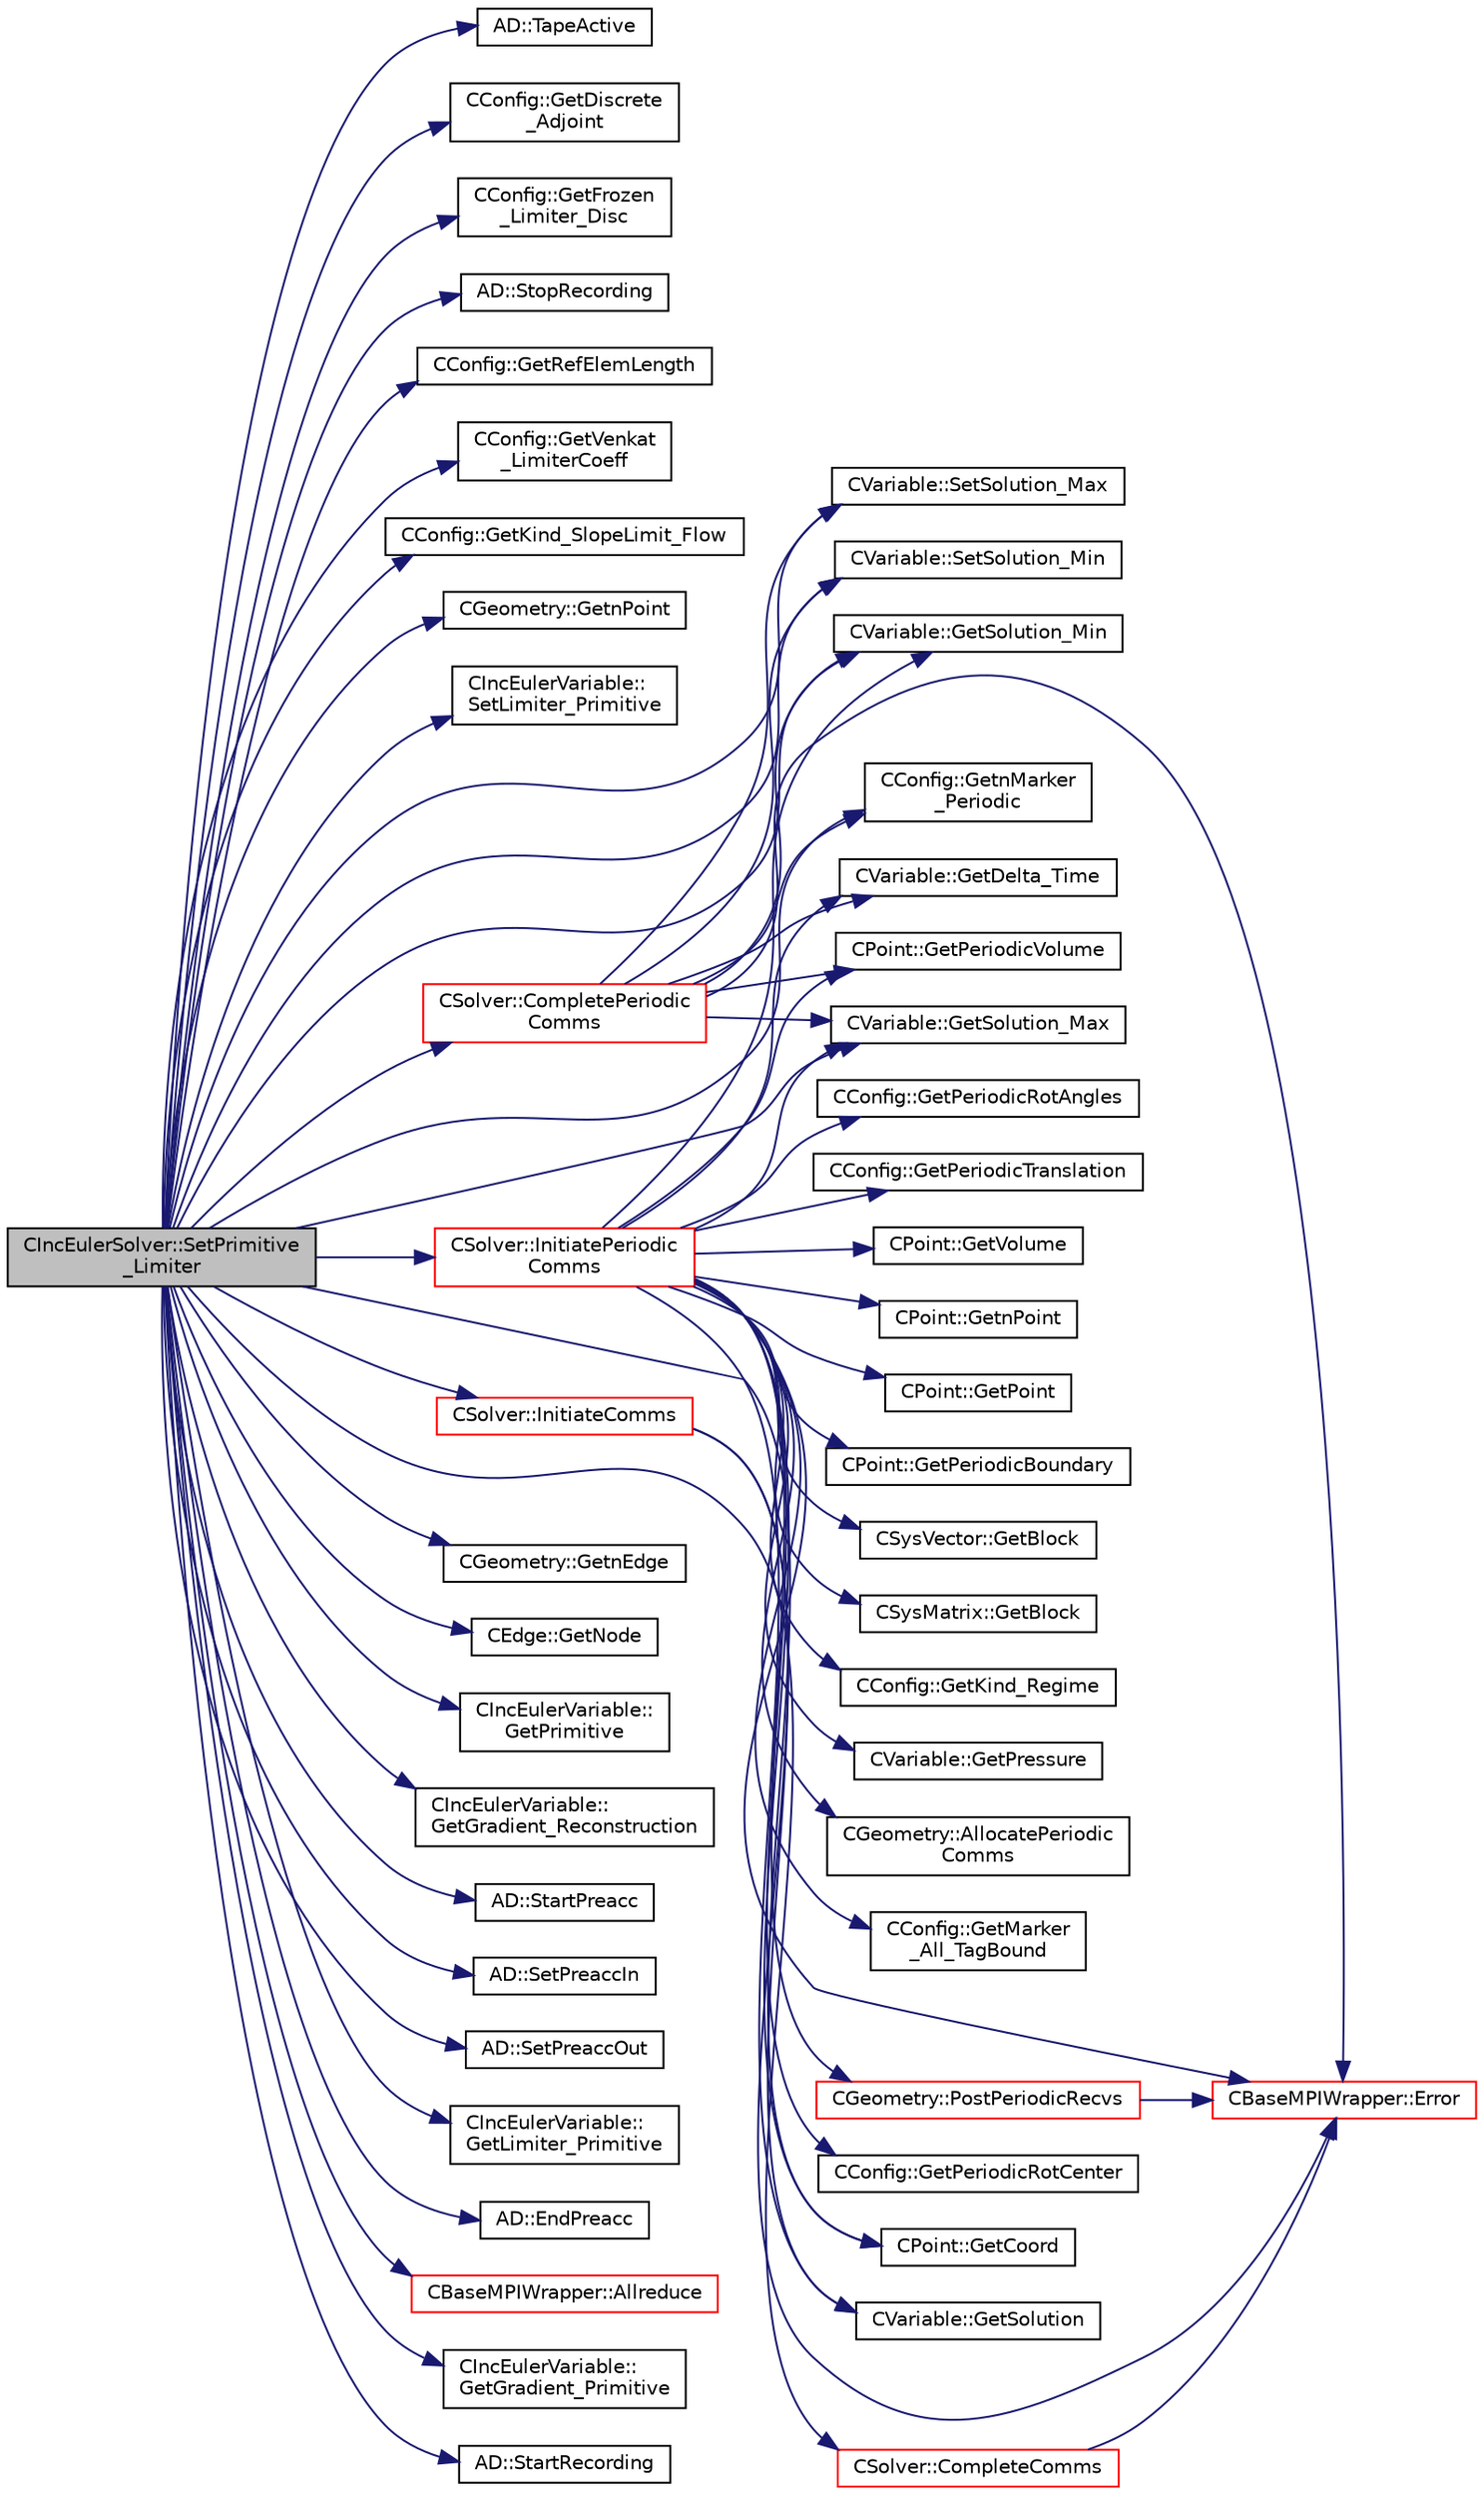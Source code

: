 digraph "CIncEulerSolver::SetPrimitive_Limiter"
{
  edge [fontname="Helvetica",fontsize="10",labelfontname="Helvetica",labelfontsize="10"];
  node [fontname="Helvetica",fontsize="10",shape=record];
  rankdir="LR";
  Node2370 [label="CIncEulerSolver::SetPrimitive\l_Limiter",height=0.2,width=0.4,color="black", fillcolor="grey75", style="filled", fontcolor="black"];
  Node2370 -> Node2371 [color="midnightblue",fontsize="10",style="solid",fontname="Helvetica"];
  Node2371 [label="AD::TapeActive",height=0.2,width=0.4,color="black", fillcolor="white", style="filled",URL="$namespace_a_d.html#ae36087cd7b6b57c78d7baf0357a19d10",tooltip="Check if the tape is active. "];
  Node2370 -> Node2372 [color="midnightblue",fontsize="10",style="solid",fontname="Helvetica"];
  Node2372 [label="CConfig::GetDiscrete\l_Adjoint",height=0.2,width=0.4,color="black", fillcolor="white", style="filled",URL="$class_c_config.html#abe9f117dab934d76e518a9e8e40b142a",tooltip="Get the indicator whether we are solving an discrete adjoint problem. "];
  Node2370 -> Node2373 [color="midnightblue",fontsize="10",style="solid",fontname="Helvetica"];
  Node2373 [label="CConfig::GetFrozen\l_Limiter_Disc",height=0.2,width=0.4,color="black", fillcolor="white", style="filled",URL="$class_c_config.html#a451739b63bff33a4992e2600f94c73b1",tooltip="Provides information about the way in which the limiter will be treated by the disc. adjoint method. "];
  Node2370 -> Node2374 [color="midnightblue",fontsize="10",style="solid",fontname="Helvetica"];
  Node2374 [label="AD::StopRecording",height=0.2,width=0.4,color="black", fillcolor="white", style="filled",URL="$namespace_a_d.html#a97670077955608a47f6cc7ee3548e424",tooltip="Stops the recording of the operations and variables. "];
  Node2370 -> Node2375 [color="midnightblue",fontsize="10",style="solid",fontname="Helvetica"];
  Node2375 [label="CConfig::GetRefElemLength",height=0.2,width=0.4,color="black", fillcolor="white", style="filled",URL="$class_c_config.html#ad5181b03db54ee2a993a9adb56af8bb8",tooltip="Get the reference element length for computing the slope limiting epsilon. "];
  Node2370 -> Node2376 [color="midnightblue",fontsize="10",style="solid",fontname="Helvetica"];
  Node2376 [label="CConfig::GetVenkat\l_LimiterCoeff",height=0.2,width=0.4,color="black", fillcolor="white", style="filled",URL="$class_c_config.html#a7c9a37fc529a0e40f642ea7493c0f984",tooltip="Get the value of limiter coefficient. "];
  Node2370 -> Node2377 [color="midnightblue",fontsize="10",style="solid",fontname="Helvetica"];
  Node2377 [label="CConfig::GetKind_SlopeLimit_Flow",height=0.2,width=0.4,color="black", fillcolor="white", style="filled",URL="$class_c_config.html#a2604613ee15ea8d060347a099576bdb7",tooltip="Get the method for limiting the spatial gradients. "];
  Node2370 -> Node2378 [color="midnightblue",fontsize="10",style="solid",fontname="Helvetica"];
  Node2378 [label="CGeometry::GetnPoint",height=0.2,width=0.4,color="black", fillcolor="white", style="filled",URL="$class_c_geometry.html#aa68b666b38f4d2c7021736ae86940f44",tooltip="Get number of points. "];
  Node2370 -> Node2379 [color="midnightblue",fontsize="10",style="solid",fontname="Helvetica"];
  Node2379 [label="CIncEulerVariable::\lSetLimiter_Primitive",height=0.2,width=0.4,color="black", fillcolor="white", style="filled",URL="$class_c_inc_euler_variable.html#a120af6d55d5f952f6f13486c39156f69",tooltip="Set the gradient of the primitive variables. "];
  Node2370 -> Node2380 [color="midnightblue",fontsize="10",style="solid",fontname="Helvetica"];
  Node2380 [label="CVariable::SetSolution_Max",height=0.2,width=0.4,color="black", fillcolor="white", style="filled",URL="$class_c_variable.html#a2dd01ee76285adf85ece8c497f9e6e07",tooltip="Set the value of the max solution. "];
  Node2370 -> Node2381 [color="midnightblue",fontsize="10",style="solid",fontname="Helvetica"];
  Node2381 [label="CVariable::SetSolution_Min",height=0.2,width=0.4,color="black", fillcolor="white", style="filled",URL="$class_c_variable.html#a28ca2c3c76838438f17f1af13fd49965",tooltip="Set the value of the min solution. "];
  Node2370 -> Node2382 [color="midnightblue",fontsize="10",style="solid",fontname="Helvetica"];
  Node2382 [label="CGeometry::GetnEdge",height=0.2,width=0.4,color="black", fillcolor="white", style="filled",URL="$class_c_geometry.html#a7d6e1e1d1e46da8f55ecbe1a9380530a",tooltip="Get number of edges. "];
  Node2370 -> Node2383 [color="midnightblue",fontsize="10",style="solid",fontname="Helvetica"];
  Node2383 [label="CEdge::GetNode",height=0.2,width=0.4,color="black", fillcolor="white", style="filled",URL="$class_c_edge.html#aee33b61d646e3fe59a4e23284ab1bf33",tooltip="Get the nodes of the edge. "];
  Node2370 -> Node2384 [color="midnightblue",fontsize="10",style="solid",fontname="Helvetica"];
  Node2384 [label="CIncEulerVariable::\lGetPrimitive",height=0.2,width=0.4,color="black", fillcolor="white", style="filled",URL="$class_c_inc_euler_variable.html#af3063f74dadcaaacbe9f9d39fbf897ac",tooltip="Get the primitive variables. "];
  Node2370 -> Node2385 [color="midnightblue",fontsize="10",style="solid",fontname="Helvetica"];
  Node2385 [label="CVariable::GetSolution_Min",height=0.2,width=0.4,color="black", fillcolor="white", style="filled",URL="$class_c_variable.html#adecad935b4b50fe524794f3bbfa7f98a",tooltip="Set the value of the preconditioner Beta. "];
  Node2370 -> Node2386 [color="midnightblue",fontsize="10",style="solid",fontname="Helvetica"];
  Node2386 [label="CVariable::GetSolution_Max",height=0.2,width=0.4,color="black", fillcolor="white", style="filled",URL="$class_c_variable.html#a235abab71725225217916a7c7720fc04",tooltip="Get the value of the min solution. "];
  Node2370 -> Node2387 [color="midnightblue",fontsize="10",style="solid",fontname="Helvetica"];
  Node2387 [label="CConfig::GetnMarker\l_Periodic",height=0.2,width=0.4,color="black", fillcolor="white", style="filled",URL="$class_c_config.html#acb987cc89f9d201ece1b664c2a2a594d",tooltip="Get the total number of periodic markers. "];
  Node2370 -> Node2388 [color="midnightblue",fontsize="10",style="solid",fontname="Helvetica"];
  Node2388 [label="CSolver::InitiatePeriodic\lComms",height=0.2,width=0.4,color="red", fillcolor="white", style="filled",URL="$class_c_solver.html#aab8e1cac165d11ef85d9dd5588b3ea03",tooltip="Routine to load a solver quantity into the data structures for MPI periodic communication and to laun..."];
  Node2388 -> Node2389 [color="midnightblue",fontsize="10",style="solid",fontname="Helvetica"];
  Node2389 [label="CBaseMPIWrapper::Error",height=0.2,width=0.4,color="red", fillcolor="white", style="filled",URL="$class_c_base_m_p_i_wrapper.html#a04457c47629bda56704e6a8804833eeb"];
  Node2388 -> Node2391 [color="midnightblue",fontsize="10",style="solid",fontname="Helvetica"];
  Node2391 [label="CGeometry::AllocatePeriodic\lComms",height=0.2,width=0.4,color="black", fillcolor="white", style="filled",URL="$class_c_geometry.html#a3c81679606eb3deaf3bd0c4294a80eae",tooltip="Routine to allocate buffers for periodic communications. Also called to dynamically reallocate if not..."];
  Node2388 -> Node2392 [color="midnightblue",fontsize="10",style="solid",fontname="Helvetica"];
  Node2392 [label="CGeometry::PostPeriodicRecvs",height=0.2,width=0.4,color="red", fillcolor="white", style="filled",URL="$class_c_geometry.html#af70a67a8eee173285714b2eb5b819f46",tooltip="Routine to launch non-blocking recvs only for all periodic communication with neighboring partitions..."];
  Node2392 -> Node2389 [color="midnightblue",fontsize="10",style="solid",fontname="Helvetica"];
  Node2388 -> Node2394 [color="midnightblue",fontsize="10",style="solid",fontname="Helvetica"];
  Node2394 [label="CConfig::GetMarker\l_All_TagBound",height=0.2,width=0.4,color="black", fillcolor="white", style="filled",URL="$class_c_config.html#a967e969a3beb24bb6e57d7036af003be",tooltip="Get the index of the surface defined in the geometry file. "];
  Node2388 -> Node2395 [color="midnightblue",fontsize="10",style="solid",fontname="Helvetica"];
  Node2395 [label="CConfig::GetPeriodicRotCenter",height=0.2,width=0.4,color="black", fillcolor="white", style="filled",URL="$class_c_config.html#a69c3c48e964a0d99ed7c0e73c679167a",tooltip="Center of rotation for a rotational periodic boundary. "];
  Node2388 -> Node2396 [color="midnightblue",fontsize="10",style="solid",fontname="Helvetica"];
  Node2396 [label="CConfig::GetPeriodicRotAngles",height=0.2,width=0.4,color="black", fillcolor="white", style="filled",URL="$class_c_config.html#a8b427e418c23b7e25da647fb21024098",tooltip="Angles of rotation for a rotational periodic boundary. "];
  Node2388 -> Node2397 [color="midnightblue",fontsize="10",style="solid",fontname="Helvetica"];
  Node2397 [label="CConfig::GetPeriodicTranslation",height=0.2,width=0.4,color="black", fillcolor="white", style="filled",URL="$class_c_config.html#a5e243bf56db6d47df20d342167350f32",tooltip="Translation vector for a rotational periodic boundary. "];
  Node2388 -> Node2398 [color="midnightblue",fontsize="10",style="solid",fontname="Helvetica"];
  Node2398 [label="CPoint::GetVolume",height=0.2,width=0.4,color="black", fillcolor="white", style="filled",URL="$class_c_point.html#a3c526a15e767c7de9cf163800aa581e5",tooltip="Get area or volume of the control volume. "];
  Node2388 -> Node2399 [color="midnightblue",fontsize="10",style="solid",fontname="Helvetica"];
  Node2399 [label="CPoint::GetPeriodicVolume",height=0.2,width=0.4,color="black", fillcolor="white", style="filled",URL="$class_c_point.html#a2d3f78f1d6fc4783b1d8a0bd10100b38",tooltip="Get the missing component of area or volume for a control volume on a periodic marker. "];
  Node2388 -> Node2400 [color="midnightblue",fontsize="10",style="solid",fontname="Helvetica"];
  Node2400 [label="CPoint::GetnPoint",height=0.2,width=0.4,color="black", fillcolor="white", style="filled",URL="$class_c_point.html#adbb78f3c01711ed0349897f845e3f2d8",tooltip="Get the number of points that compose the control volume. "];
  Node2388 -> Node2401 [color="midnightblue",fontsize="10",style="solid",fontname="Helvetica"];
  Node2401 [label="CPoint::GetPoint",height=0.2,width=0.4,color="black", fillcolor="white", style="filled",URL="$class_c_point.html#aab08fdab4e59c01d822afca5335a86af",tooltip="Get all the points that compose the control volume. "];
  Node2388 -> Node2402 [color="midnightblue",fontsize="10",style="solid",fontname="Helvetica"];
  Node2402 [label="CPoint::GetPeriodicBoundary",height=0.2,width=0.4,color="black", fillcolor="white", style="filled",URL="$class_c_point.html#ac242cdddc7cef6211b26e7c3098895d2",tooltip="Provides information about if a point belongs to a periodic boundary (without MPI). "];
  Node2388 -> Node2403 [color="midnightblue",fontsize="10",style="solid",fontname="Helvetica"];
  Node2403 [label="CSysVector::GetBlock",height=0.2,width=0.4,color="black", fillcolor="white", style="filled",URL="$class_c_sys_vector.html#a0f53b910eb47537bbedcade1fa4b7e5e",tooltip="Get the value of the residual. "];
  Node2388 -> Node2404 [color="midnightblue",fontsize="10",style="solid",fontname="Helvetica"];
  Node2404 [label="CVariable::GetDelta_Time",height=0.2,width=0.4,color="black", fillcolor="white", style="filled",URL="$class_c_variable.html#aef3ea2cd0a87d55835bb2bd332678489",tooltip="Get the value of the time step. "];
  Node2388 -> Node2405 [color="midnightblue",fontsize="10",style="solid",fontname="Helvetica"];
  Node2405 [label="CSysMatrix::GetBlock",height=0.2,width=0.4,color="black", fillcolor="white", style="filled",URL="$class_c_sys_matrix.html#a9ec390e1dd36f2e71ecbac8f73805d57",tooltip="Get a pointer to the start of block \"ij\". "];
  Node2388 -> Node2406 [color="midnightblue",fontsize="10",style="solid",fontname="Helvetica"];
  Node2406 [label="CVariable::GetSolution",height=0.2,width=0.4,color="black", fillcolor="white", style="filled",URL="$class_c_variable.html#a261483e39c23c1de7cb9aea7e917c121",tooltip="Get the solution. "];
  Node2388 -> Node2407 [color="midnightblue",fontsize="10",style="solid",fontname="Helvetica"];
  Node2407 [label="CConfig::GetKind_Regime",height=0.2,width=0.4,color="black", fillcolor="white", style="filled",URL="$class_c_config.html#a66ca7e620390a81cd49cd0a00716128e",tooltip="Governing equations of the flow (it can be different from the run time equation). ..."];
  Node2388 -> Node2408 [color="midnightblue",fontsize="10",style="solid",fontname="Helvetica"];
  Node2408 [label="CVariable::GetPressure",height=0.2,width=0.4,color="black", fillcolor="white", style="filled",URL="$class_c_variable.html#ad08820234eeedeb13105e603af2c67ad",tooltip="A virtual member. "];
  Node2388 -> Node2415 [color="midnightblue",fontsize="10",style="solid",fontname="Helvetica"];
  Node2415 [label="CPoint::GetCoord",height=0.2,width=0.4,color="black", fillcolor="white", style="filled",URL="$class_c_point.html#a95fe081d22e96e190cb3edcbf0d6525f",tooltip="Get the coordinates dor the control volume. "];
  Node2388 -> Node2385 [color="midnightblue",fontsize="10",style="solid",fontname="Helvetica"];
  Node2388 -> Node2386 [color="midnightblue",fontsize="10",style="solid",fontname="Helvetica"];
  Node2370 -> Node2421 [color="midnightblue",fontsize="10",style="solid",fontname="Helvetica"];
  Node2421 [label="CSolver::CompletePeriodic\lComms",height=0.2,width=0.4,color="red", fillcolor="white", style="filled",URL="$class_c_solver.html#a7e77df2076057995213de49d4ca2e7c7",tooltip="Routine to complete the set of non-blocking periodic communications launched by InitiatePeriodicComms..."];
  Node2421 -> Node2387 [color="midnightblue",fontsize="10",style="solid",fontname="Helvetica"];
  Node2421 -> Node2399 [color="midnightblue",fontsize="10",style="solid",fontname="Helvetica"];
  Node2421 -> Node2404 [color="midnightblue",fontsize="10",style="solid",fontname="Helvetica"];
  Node2421 -> Node2381 [color="midnightblue",fontsize="10",style="solid",fontname="Helvetica"];
  Node2421 -> Node2385 [color="midnightblue",fontsize="10",style="solid",fontname="Helvetica"];
  Node2421 -> Node2380 [color="midnightblue",fontsize="10",style="solid",fontname="Helvetica"];
  Node2421 -> Node2386 [color="midnightblue",fontsize="10",style="solid",fontname="Helvetica"];
  Node2421 -> Node2389 [color="midnightblue",fontsize="10",style="solid",fontname="Helvetica"];
  Node2370 -> Node2442 [color="midnightblue",fontsize="10",style="solid",fontname="Helvetica"];
  Node2442 [label="CIncEulerVariable::\lGetGradient_Reconstruction",height=0.2,width=0.4,color="black", fillcolor="white", style="filled",URL="$class_c_inc_euler_variable.html#a27cb2a676b0a3833487285ef54ef2ea5",tooltip="Get the value of the reconstruction variables gradient at a node. "];
  Node2370 -> Node2415 [color="midnightblue",fontsize="10",style="solid",fontname="Helvetica"];
  Node2370 -> Node2443 [color="midnightblue",fontsize="10",style="solid",fontname="Helvetica"];
  Node2443 [label="AD::StartPreacc",height=0.2,width=0.4,color="black", fillcolor="white", style="filled",URL="$namespace_a_d.html#a2a1e9c4b109fd751e84132c9495de3ff",tooltip="Starts a new preaccumulation section and sets the input variables. "];
  Node2370 -> Node2444 [color="midnightblue",fontsize="10",style="solid",fontname="Helvetica"];
  Node2444 [label="AD::SetPreaccIn",height=0.2,width=0.4,color="black", fillcolor="white", style="filled",URL="$namespace_a_d.html#aad703f3a82e509c88b92ae638f75383c",tooltip="Sets the scalar input of a preaccumulation section. "];
  Node2370 -> Node2445 [color="midnightblue",fontsize="10",style="solid",fontname="Helvetica"];
  Node2445 [label="AD::SetPreaccOut",height=0.2,width=0.4,color="black", fillcolor="white", style="filled",URL="$namespace_a_d.html#ab3a80e24a5c8c2beb01131c57dcae4b2",tooltip="Sets the scalar output of a preaccumulation section. "];
  Node2370 -> Node2446 [color="midnightblue",fontsize="10",style="solid",fontname="Helvetica"];
  Node2446 [label="CIncEulerVariable::\lGetLimiter_Primitive",height=0.2,width=0.4,color="black", fillcolor="white", style="filled",URL="$class_c_inc_euler_variable.html#a3583e4fe36dccf78a51f2ce760ac21c1",tooltip="Get the value of the primitive variables gradient. "];
  Node2370 -> Node2447 [color="midnightblue",fontsize="10",style="solid",fontname="Helvetica"];
  Node2447 [label="AD::EndPreacc",height=0.2,width=0.4,color="black", fillcolor="white", style="filled",URL="$namespace_a_d.html#a309d057a92faa60a3a760254678ec9ea",tooltip="Ends a preaccumulation section and computes the local Jacobi matrix of a code section using the varia..."];
  Node2370 -> Node2448 [color="midnightblue",fontsize="10",style="solid",fontname="Helvetica"];
  Node2448 [label="CBaseMPIWrapper::Allreduce",height=0.2,width=0.4,color="red", fillcolor="white", style="filled",URL="$class_c_base_m_p_i_wrapper.html#a637b6fd917a8ca91ce748ba88e0d66b6"];
  Node2370 -> Node2450 [color="midnightblue",fontsize="10",style="solid",fontname="Helvetica"];
  Node2450 [label="CIncEulerVariable::\lGetGradient_Primitive",height=0.2,width=0.4,color="black", fillcolor="white", style="filled",URL="$class_c_inc_euler_variable.html#a6732935d0d77a7e11ad404766b031f94",tooltip="Get the value of the primitive variables gradient. "];
  Node2370 -> Node2451 [color="midnightblue",fontsize="10",style="solid",fontname="Helvetica"];
  Node2451 [label="CSolver::InitiateComms",height=0.2,width=0.4,color="red", fillcolor="white", style="filled",URL="$class_c_solver.html#a68ef94bc50683bd1f1d750b4a8cb7351",tooltip="Routine to load a solver quantity into the data structures for MPI point-to-point communication and t..."];
  Node2451 -> Node2389 [color="midnightblue",fontsize="10",style="solid",fontname="Helvetica"];
  Node2451 -> Node2406 [color="midnightblue",fontsize="10",style="solid",fontname="Helvetica"];
  Node2370 -> Node2471 [color="midnightblue",fontsize="10",style="solid",fontname="Helvetica"];
  Node2471 [label="CSolver::CompleteComms",height=0.2,width=0.4,color="red", fillcolor="white", style="filled",URL="$class_c_solver.html#a8d3046ad54e177f0705a2bff99c1cf16",tooltip="Routine to complete the set of non-blocking communications launched by InitiateComms() and unpacking ..."];
  Node2471 -> Node2389 [color="midnightblue",fontsize="10",style="solid",fontname="Helvetica"];
  Node2370 -> Node2488 [color="midnightblue",fontsize="10",style="solid",fontname="Helvetica"];
  Node2488 [label="AD::StartRecording",height=0.2,width=0.4,color="black", fillcolor="white", style="filled",URL="$namespace_a_d.html#aa411ae358859e654be30b522fdf7a7ba",tooltip="Start the recording of the operations and involved variables. If called, the computational graph of a..."];
}
